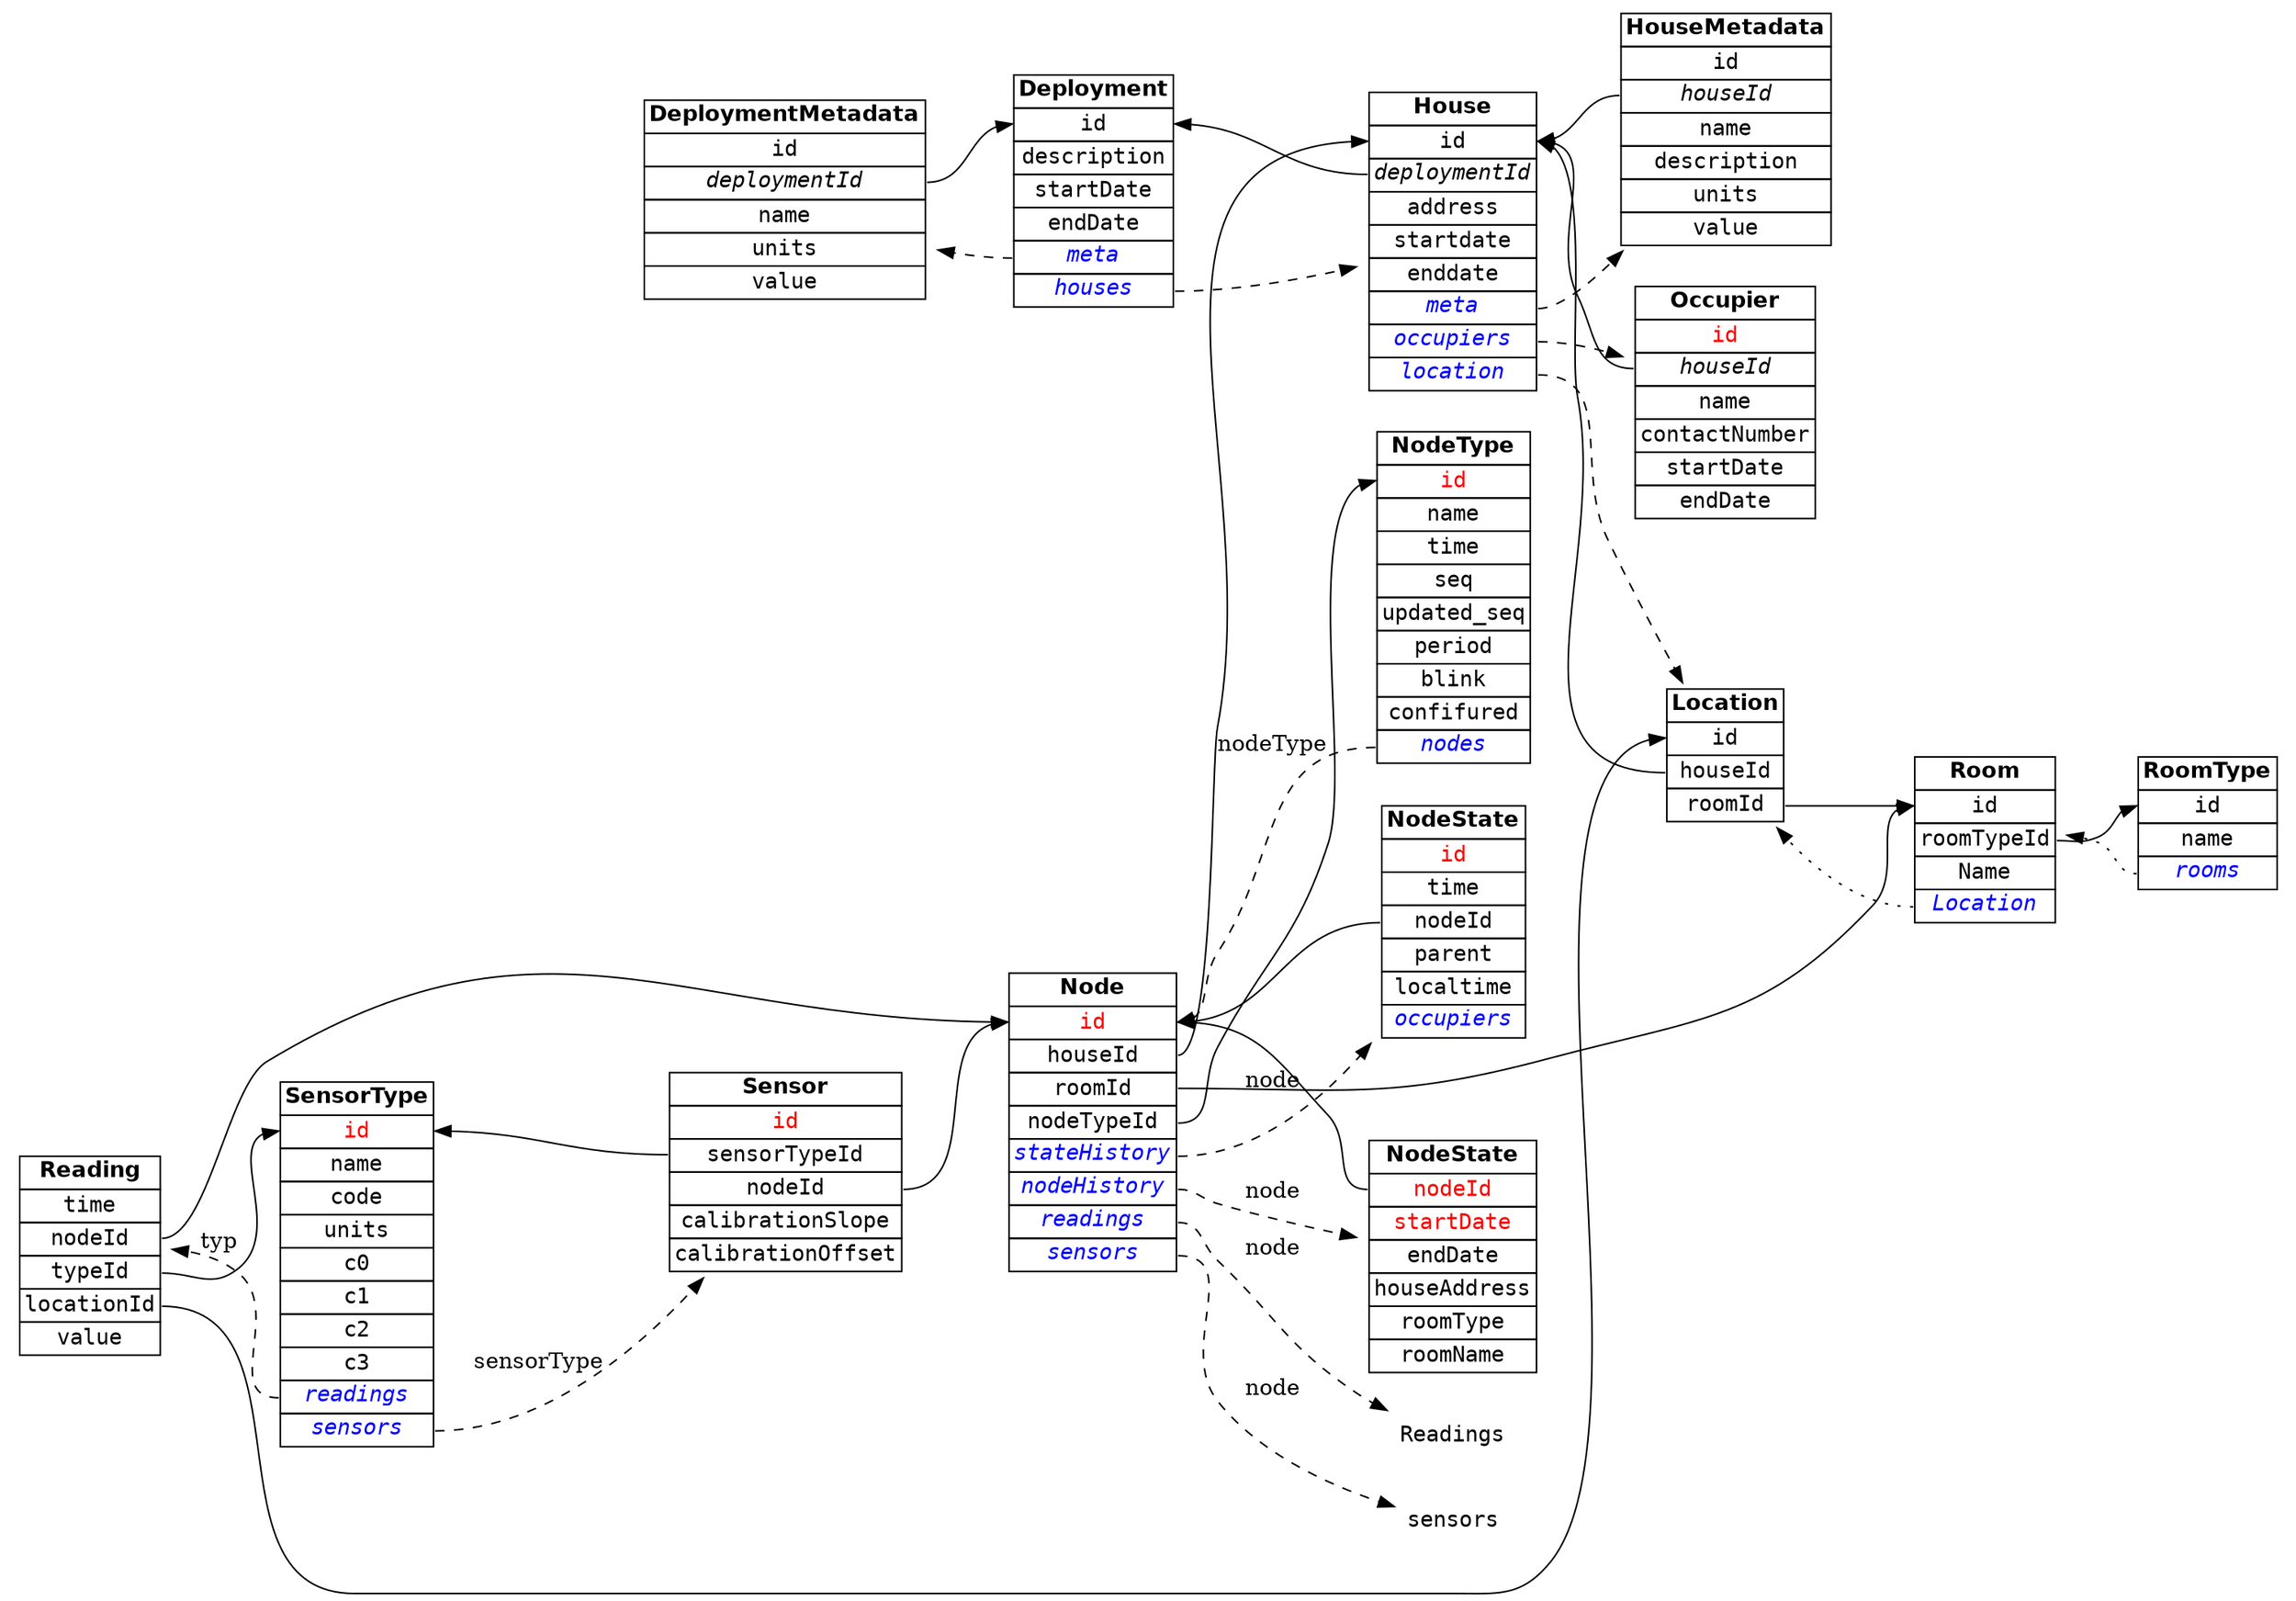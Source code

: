 digraph g{
  rankdir=LR;
  node[shape=plaintext fontname="Courier"];

  // From Deployment

  DeploymentMetadata[label=<
		     <table border="0" cellborder="1" cellspacing="0">
		     <tr><td><font face="Helvetica"><b>DeploymentMetadata</b></font></td></tr>
		     <tr><td port="id">id</td></tr>
		     <tr><td port="depid"><i>deploymentId</i></td></tr>
		     <tr><td>name</td></tr>
		     <tr><td>units</td></tr>
		     <tr><td>value</td></tr>
		     </table>>];
  DeploymentMetadata:depid -> Deployment:id;
  
  Deployment[label=<
	     <table border="0" cellborder="1" cellspacing="0">
	     <tr><td><font face="Helvetica"><b>Deployment</b></font></td></tr>
	     <tr><td port="id">id</td></tr>
	     <tr><td>description</td></tr>
	     <tr><td>startDate</td></tr>
	     <tr><td>endDate</td></tr>
	     <tr><td port="meta"><font color="blue"><i>meta</i></font></td></tr>
	     <tr><td port="houses"><font color="blue"><i>houses</i></font></td></tr>
	     </table>>];

  Deployment:meta -> DeploymentMetadata [style="dashed"];
  Deployment:houses -> House [style="dashed"];

  //From House

  HouseMetadata[label=<
       <table border="0" cellborder="1" cellspacing="0">
       <tr><td><font face="Helvetica"><b>HouseMetadata</b></font></td></tr>
       <tr><td port="id">id</td></tr>
       <tr><td port="houseid"><i>houseId</i></td></tr>
       <tr><td>name</td></tr>
       <tr><td>description</td></tr>
       <tr><td>units</td></tr>
       <tr><td>value</td></tr>
       </table>>];
  
  HouseMetadata:houseid -> House:id;
  
  House[label=<
       <table border="0" cellborder="1" cellspacing="0">
       <tr><td><font face="Helvetica"><b>House</b></font></td></tr>
       <tr><td port="id">id</td></tr>
       <tr><td port="depid"><i>deploymentId</i></td></tr>
       <tr><td>address</td></tr>
       <tr><td>startdate</td></tr>
       <tr><td>enddate</td></tr>
       <tr><td port="meta"><font color="blue"><i>meta</i></font></td></tr>
       <tr><td port="occupiers"><font color="blue"><i>occupiers</i></font></td></tr>
       <tr><td port="location"><font color="blue"><i>location</i></font></td></tr>
       </table>>];
  
  House:depId -> Deployment:id;
  House:meta -> HouseMetadata [style="dashed"];
  House:occupiers -> Occupier [style="dashed"];
  House:location -> Location [style="dashed"];
  
  
  Location[label=<
	   <table border="0" cellborder="1" cellspacing="0">
	   <tr><td><font face="Helvetica"><b>Location</b></font></td></tr>
	   <tr><td port="id">id</td></tr>
	   <tr><td port="houseId">houseId</td></tr>
	   <tr><td port="roomId">roomId</td></tr>
	   </table>>];
  Location:houseId -> House:id;
  Location:roomId -> Room:id;
  
  //From Reading

  Reading[label=<
	  <table border="0" cellborder="1" cellspacing="0">
	  <tr><td><font face="Helvetica"><b>Reading</b></font></td></tr>
	  <tr><td port="time">time</td></tr>
	  <tr><td port="nodeId">nodeId</td></tr>
	  <tr><td port="typeId">typeId</td></tr>
	  <tr><td port="locationId">locationId</td></tr>
	  <tr><td>value</td></tr>
	  </table>>];
  
  aNode[label="Node"];

  Reading:nodeId -> aNode:id;
  Reading:locationId -> Location:id;
  Reading:typeId -> SensorType:id;

  // From Room
  Room[label=<
	  <table border="0" cellborder="1" cellspacing="0">
	  <tr><td><font face="Helvetica"><b>Room</b></font></td></tr>
	  <tr><td port="id">id</td></tr>
	  <tr><td port="roomTypeId">roomTypeId</td></tr>
	  <tr><td>Name</td></tr>
	  <tr><td port="location"><font color="blue"><i>Location</i></font></td></tr>
	  </table>>];
  
  Room:roomTypeId -> RoomType:id;
  Room:location -> Location [style="dotted"];
  
  RoomType[label=<
	   <table border="0" cellborder="1" cellspacing="0">
	   <tr><td><font face="Helvetica"><b>RoomType</b></font></td></tr>
	   <tr><td port="id">id</td></tr>
	   <tr><td>name</td></tr>
	   <tr><td port="rooms"><font color="blue"><i>rooms</i></font></td></tr>
	   </table>>];
  RoomType:rooms -> Room [style="dotted"];
  // From Node
    NodeState[label=<
       <table border="0" cellborder="1" cellspacing="0">
       <tr><td><font face="Helvetica"><b>NodeState</b></font></td></tr>
       <tr><td port="id"><font color="red">id</font></td></tr>
       <tr><td>time</td></tr>
       <tr><td port="nodeId">nodeId</td></tr>
       <tr><td>parent</td></tr>
       <tr><td>localtime</td></tr>
       //<tr><td port="occupiers"><font color="blue"><i>occupiers</i></font></td></tr>
       </table>>];
  NodeState:nodeId -> aNode:id
  
  NodeHistory[label=<
       <table border="0" cellborder="1" cellspacing="0">
       <tr><td><font face="Helvetica"><b>NodeState</b></font></td></tr>
       <tr><td port="nodeId"><font color="red">nodeId</font></td></tr>
       <tr><td port="startDate"><font color="red">startDate</font></td></tr>
       <tr><td>endDate</td></tr>
       <tr><td>houseAddress</td></tr>
       <tr><td>roomType</td></tr>
       <tr><td>roomName</td></tr>
       </table>>];
  NodeHistory:nodeId -> aNode:id
  aNode[label=<
	<table border="0" cellborder="1" cellspacing="0">
	<tr><td><font face="Helvetica"><b>Node</b></font></td></tr>
	<tr><td port="id"><font color="red">id</font></td></tr>
	<tr><td port="houseId">houseId</td></tr>
	<tr><td port="roomId">roomId</td></tr>
	<tr><td port="nodeTypeId">nodeTypeId</td></tr>
	<tr><td port="stateHistory"><font color="blue"><i>stateHistory</i></font></td></tr>
	<tr><td port="nodeHistory"><font color="blue"><i>nodeHistory</i></font></td></tr>
	<tr><td port="readings"><font color="blue"><i>readings</i></font></td></tr>
	<tr><td port="sensors"><font color="blue"><i>sensors</i></font></td></tr>	
	</table>>];
  aNode:houseId -> House:id;
  aNode:roomId -> Room:id;
  aNode:nodeTypeId -> NodeType:id;
  //Backrefs
  aNode:stateHistory -> NodeState [style="dashed" label="node"]
  aNode:nodeHistory -> NodeHistory [style="dashed" label="node"]
  aNode:readings -> Readings [style="dashed" label="node"]
  aNode:sensors -> sensors [style="dashed" label="node"]
  
  NodeType[label=<
	<table border="0" cellborder="1" cellspacing="0">
	<tr><td><font face="Helvetica"><b>NodeType</b></font></td></tr>
	<tr><td port="id"><font color="red">id</font></td></tr>
  	<tr><td>name</td></tr>
	<tr><td>time</td></tr>
	<tr><td>seq</td></tr>
	<tr><td>updated_seq</td></tr>
	<tr><td>period</td></tr>
	<tr><td>blink</td></tr>
	<tr><td>confifured</td></tr>
	<tr><td port="nodes"><font color="blue"><i>nodes</i></font></td></tr>
	</table>>];
  NodeType:nodes -> aNode:id [style="dashed" label="nodeType"];
  
  // From Occupier
  Occupier[label=<
	   <table border="0" cellborder="1" cellspacing="0">
	   <tr><td><font face="Helvetica"><b>Occupier</b></font></td></tr>
	   <tr><td port="id"><font color="red">id</font></td></tr>
	   <tr><td port="houseid"><i>houseId</i></td></tr>
	   <tr><td>name</td></tr>
	   <tr><td>contactNumber</td></tr>
	   <tr><td>startDate</td></tr>
	   <tr><td>endDate</td></tr>
	   </table>>];
  Occupier:houseId -> House:id;
  
  // From Sensor
    Sensor[label=<
       <table border="0" cellborder="1" cellspacing="0">
       <tr><td><font face="Helvetica"><b>Sensor</b></font></td></tr>
       <tr><td port="id"><font color="red">id</font></td></tr>
       <tr><td port="sensorTypeId">sensorTypeId</td></tr>
       <tr><td port="nodeId">nodeId</td></tr>
       <tr><td>calibrationSlope</td></tr>
       <tr><td>calibrationOffset</td></tr>
       </table>>];
  Sensor:sensorTypeId -> SensorType:id
  Sensor:nodeId -> aNode:id
  
  SensorType[label=<
       <table border="0" cellborder="1" cellspacing="0">
       <tr><td><font face="Helvetica"><b>SensorType</b></font></td></tr>
       <tr><td port="id"><font color="red">id</font></td></tr>
       <tr><td>name</td></tr>
       <tr><td>code</td></tr>
       <tr><td>units</td></tr>
       <tr><td>c0</td></tr>
       <tr><td>c1</td></tr>
       <tr><td>c2</td></tr>
       <tr><td>c3</td></tr>
       <tr><td port="readings"><font color="blue"><i>readings</i></font></td></tr>
       <tr><td port="sensors"><font color="blue"><i>sensors</i></font></td></tr>	
       </table>>];
  SensorType:readings -> Reading [style="dashed" label="typ"]
  SensorType:sensors -> Sensor [style="dashed" label="sensorType"]




}
